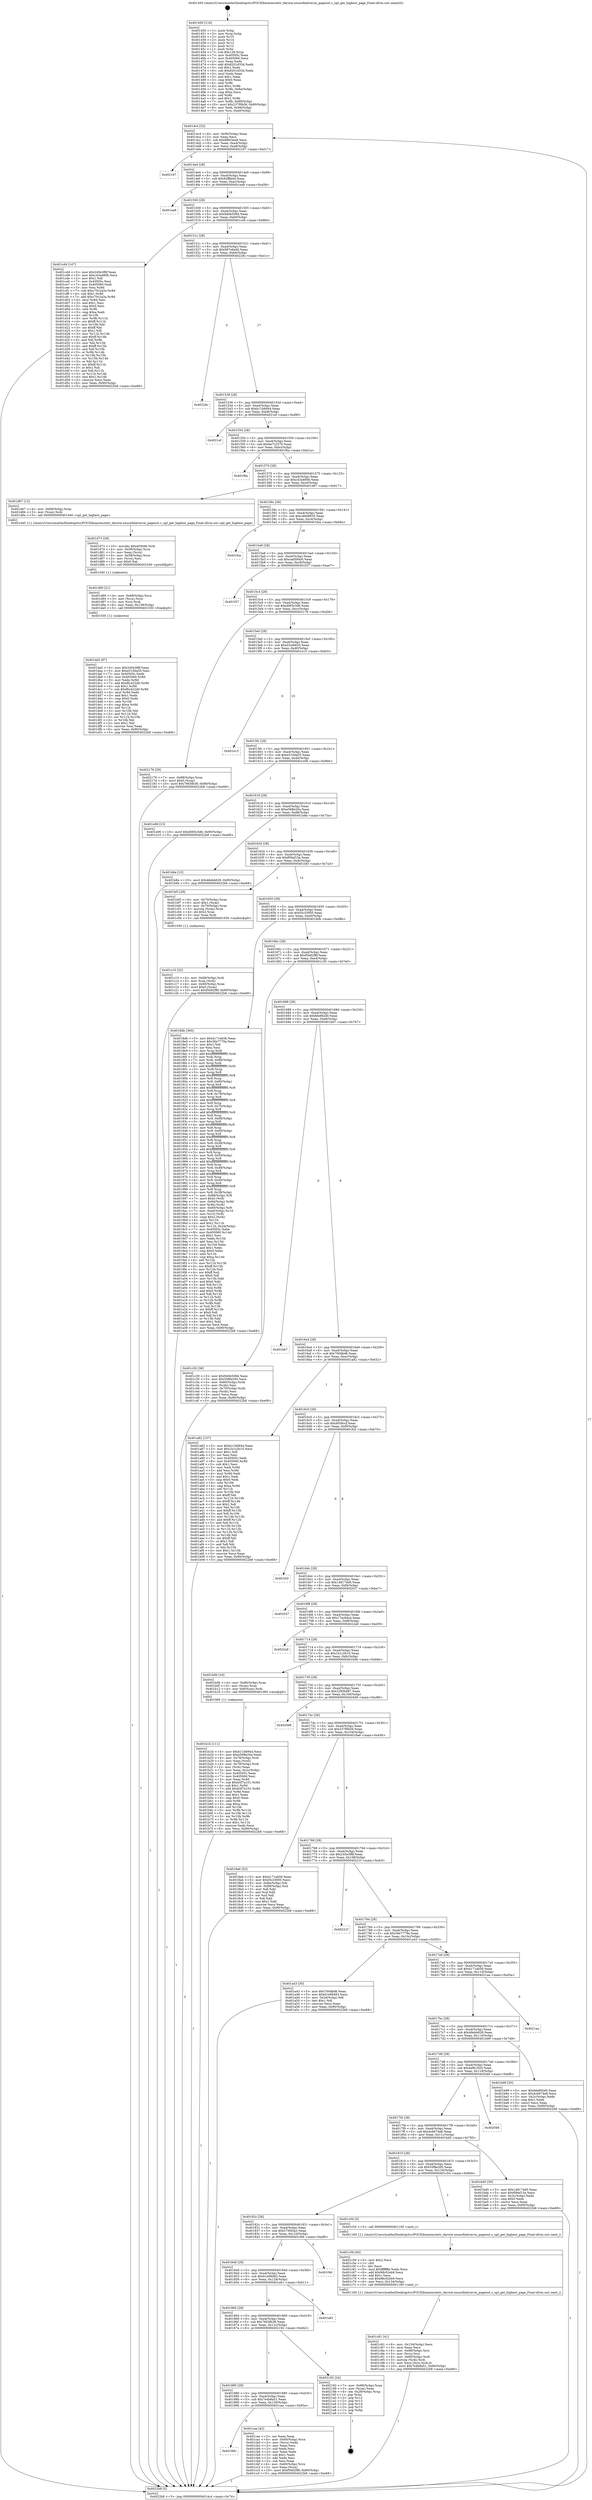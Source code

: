 digraph "0x401450" {
  label = "0x401450 (/mnt/c/Users/mathe/Desktop/tcc/POCII/binaries/extr_darwin-xnuosfmkvmvm_pageout.c_upl_get_highest_page_Final-ollvm.out::main(0))"
  labelloc = "t"
  node[shape=record]

  Entry [label="",width=0.3,height=0.3,shape=circle,fillcolor=black,style=filled]
  "0x4014c4" [label="{
     0x4014c4 [32]\l
     | [instrs]\l
     &nbsp;&nbsp;0x4014c4 \<+6\>: mov -0x90(%rbp),%eax\l
     &nbsp;&nbsp;0x4014ca \<+2\>: mov %eax,%ecx\l
     &nbsp;&nbsp;0x4014cc \<+6\>: sub $0x8f603ea8,%ecx\l
     &nbsp;&nbsp;0x4014d2 \<+6\>: mov %eax,-0xa4(%rbp)\l
     &nbsp;&nbsp;0x4014d8 \<+6\>: mov %ecx,-0xa8(%rbp)\l
     &nbsp;&nbsp;0x4014de \<+6\>: je 0000000000402167 \<main+0xd17\>\l
  }"]
  "0x402167" [label="{
     0x402167\l
  }", style=dashed]
  "0x4014e4" [label="{
     0x4014e4 [28]\l
     | [instrs]\l
     &nbsp;&nbsp;0x4014e4 \<+5\>: jmp 00000000004014e9 \<main+0x99\>\l
     &nbsp;&nbsp;0x4014e9 \<+6\>: mov -0xa4(%rbp),%eax\l
     &nbsp;&nbsp;0x4014ef \<+5\>: sub $0x92fffadd,%eax\l
     &nbsp;&nbsp;0x4014f4 \<+6\>: mov %eax,-0xac(%rbp)\l
     &nbsp;&nbsp;0x4014fa \<+6\>: je 0000000000401ea8 \<main+0xa58\>\l
  }"]
  Exit [label="",width=0.3,height=0.3,shape=circle,fillcolor=black,style=filled,peripheries=2]
  "0x401ea8" [label="{
     0x401ea8\l
  }", style=dashed]
  "0x401500" [label="{
     0x401500 [28]\l
     | [instrs]\l
     &nbsp;&nbsp;0x401500 \<+5\>: jmp 0000000000401505 \<main+0xb5\>\l
     &nbsp;&nbsp;0x401505 \<+6\>: mov -0xa4(%rbp),%eax\l
     &nbsp;&nbsp;0x40150b \<+5\>: sub $0x940b509d,%eax\l
     &nbsp;&nbsp;0x401510 \<+6\>: mov %eax,-0xb0(%rbp)\l
     &nbsp;&nbsp;0x401516 \<+6\>: je 0000000000401cd4 \<main+0x884\>\l
  }"]
  "0x401da5" [label="{
     0x401da5 [97]\l
     | [instrs]\l
     &nbsp;&nbsp;0x401da5 \<+5\>: mov $0x245e3f8f,%eax\l
     &nbsp;&nbsp;0x401daa \<+5\>: mov $0xe510da55,%esi\l
     &nbsp;&nbsp;0x401daf \<+7\>: mov 0x40505c,%edx\l
     &nbsp;&nbsp;0x401db6 \<+8\>: mov 0x405060,%r8d\l
     &nbsp;&nbsp;0x401dbe \<+3\>: mov %edx,%r9d\l
     &nbsp;&nbsp;0x401dc1 \<+7\>: add $0xf6c422d0,%r9d\l
     &nbsp;&nbsp;0x401dc8 \<+4\>: sub $0x1,%r9d\l
     &nbsp;&nbsp;0x401dcc \<+7\>: sub $0xf6c422d0,%r9d\l
     &nbsp;&nbsp;0x401dd3 \<+4\>: imul %r9d,%edx\l
     &nbsp;&nbsp;0x401dd7 \<+3\>: and $0x1,%edx\l
     &nbsp;&nbsp;0x401dda \<+3\>: cmp $0x0,%edx\l
     &nbsp;&nbsp;0x401ddd \<+4\>: sete %r10b\l
     &nbsp;&nbsp;0x401de1 \<+4\>: cmp $0xa,%r8d\l
     &nbsp;&nbsp;0x401de5 \<+4\>: setl %r11b\l
     &nbsp;&nbsp;0x401de9 \<+3\>: mov %r10b,%bl\l
     &nbsp;&nbsp;0x401dec \<+3\>: and %r11b,%bl\l
     &nbsp;&nbsp;0x401def \<+3\>: xor %r11b,%r10b\l
     &nbsp;&nbsp;0x401df2 \<+3\>: or %r10b,%bl\l
     &nbsp;&nbsp;0x401df5 \<+3\>: test $0x1,%bl\l
     &nbsp;&nbsp;0x401df8 \<+3\>: cmovne %esi,%eax\l
     &nbsp;&nbsp;0x401dfb \<+6\>: mov %eax,-0x90(%rbp)\l
     &nbsp;&nbsp;0x401e01 \<+5\>: jmp 00000000004022b8 \<main+0xe68\>\l
  }"]
  "0x401cd4" [label="{
     0x401cd4 [147]\l
     | [instrs]\l
     &nbsp;&nbsp;0x401cd4 \<+5\>: mov $0x245e3f8f,%eax\l
     &nbsp;&nbsp;0x401cd9 \<+5\>: mov $0xc43a480b,%ecx\l
     &nbsp;&nbsp;0x401cde \<+2\>: mov $0x1,%dl\l
     &nbsp;&nbsp;0x401ce0 \<+7\>: mov 0x40505c,%esi\l
     &nbsp;&nbsp;0x401ce7 \<+7\>: mov 0x405060,%edi\l
     &nbsp;&nbsp;0x401cee \<+3\>: mov %esi,%r8d\l
     &nbsp;&nbsp;0x401cf1 \<+7\>: sub $0xc70c2a3a,%r8d\l
     &nbsp;&nbsp;0x401cf8 \<+4\>: sub $0x1,%r8d\l
     &nbsp;&nbsp;0x401cfc \<+7\>: add $0xc70c2a3a,%r8d\l
     &nbsp;&nbsp;0x401d03 \<+4\>: imul %r8d,%esi\l
     &nbsp;&nbsp;0x401d07 \<+3\>: and $0x1,%esi\l
     &nbsp;&nbsp;0x401d0a \<+3\>: cmp $0x0,%esi\l
     &nbsp;&nbsp;0x401d0d \<+4\>: sete %r9b\l
     &nbsp;&nbsp;0x401d11 \<+3\>: cmp $0xa,%edi\l
     &nbsp;&nbsp;0x401d14 \<+4\>: setl %r10b\l
     &nbsp;&nbsp;0x401d18 \<+3\>: mov %r9b,%r11b\l
     &nbsp;&nbsp;0x401d1b \<+4\>: xor $0xff,%r11b\l
     &nbsp;&nbsp;0x401d1f \<+3\>: mov %r10b,%bl\l
     &nbsp;&nbsp;0x401d22 \<+3\>: xor $0xff,%bl\l
     &nbsp;&nbsp;0x401d25 \<+3\>: xor $0x1,%dl\l
     &nbsp;&nbsp;0x401d28 \<+3\>: mov %r11b,%r14b\l
     &nbsp;&nbsp;0x401d2b \<+4\>: and $0xff,%r14b\l
     &nbsp;&nbsp;0x401d2f \<+3\>: and %dl,%r9b\l
     &nbsp;&nbsp;0x401d32 \<+3\>: mov %bl,%r15b\l
     &nbsp;&nbsp;0x401d35 \<+4\>: and $0xff,%r15b\l
     &nbsp;&nbsp;0x401d39 \<+3\>: and %dl,%r10b\l
     &nbsp;&nbsp;0x401d3c \<+3\>: or %r9b,%r14b\l
     &nbsp;&nbsp;0x401d3f \<+3\>: or %r10b,%r15b\l
     &nbsp;&nbsp;0x401d42 \<+3\>: xor %r15b,%r14b\l
     &nbsp;&nbsp;0x401d45 \<+3\>: or %bl,%r11b\l
     &nbsp;&nbsp;0x401d48 \<+4\>: xor $0xff,%r11b\l
     &nbsp;&nbsp;0x401d4c \<+3\>: or $0x1,%dl\l
     &nbsp;&nbsp;0x401d4f \<+3\>: and %dl,%r11b\l
     &nbsp;&nbsp;0x401d52 \<+3\>: or %r11b,%r14b\l
     &nbsp;&nbsp;0x401d55 \<+4\>: test $0x1,%r14b\l
     &nbsp;&nbsp;0x401d59 \<+3\>: cmovne %ecx,%eax\l
     &nbsp;&nbsp;0x401d5c \<+6\>: mov %eax,-0x90(%rbp)\l
     &nbsp;&nbsp;0x401d62 \<+5\>: jmp 00000000004022b8 \<main+0xe68\>\l
  }"]
  "0x40151c" [label="{
     0x40151c [28]\l
     | [instrs]\l
     &nbsp;&nbsp;0x40151c \<+5\>: jmp 0000000000401521 \<main+0xd1\>\l
     &nbsp;&nbsp;0x401521 \<+6\>: mov -0xa4(%rbp),%eax\l
     &nbsp;&nbsp;0x401527 \<+5\>: sub $0x987e6a46,%eax\l
     &nbsp;&nbsp;0x40152c \<+6\>: mov %eax,-0xb4(%rbp)\l
     &nbsp;&nbsp;0x401532 \<+6\>: je 000000000040226c \<main+0xe1c\>\l
  }"]
  "0x401d90" [label="{
     0x401d90 [21]\l
     | [instrs]\l
     &nbsp;&nbsp;0x401d90 \<+4\>: mov -0x68(%rbp),%rcx\l
     &nbsp;&nbsp;0x401d94 \<+3\>: mov (%rcx),%rcx\l
     &nbsp;&nbsp;0x401d97 \<+3\>: mov %rcx,%rdi\l
     &nbsp;&nbsp;0x401d9a \<+6\>: mov %eax,-0x138(%rbp)\l
     &nbsp;&nbsp;0x401da0 \<+5\>: call 0000000000401030 \<free@plt\>\l
     | [calls]\l
     &nbsp;&nbsp;0x401030 \{1\} (unknown)\l
  }"]
  "0x40226c" [label="{
     0x40226c\l
  }", style=dashed]
  "0x401538" [label="{
     0x401538 [28]\l
     | [instrs]\l
     &nbsp;&nbsp;0x401538 \<+5\>: jmp 000000000040153d \<main+0xed\>\l
     &nbsp;&nbsp;0x40153d \<+6\>: mov -0xa4(%rbp),%eax\l
     &nbsp;&nbsp;0x401543 \<+5\>: sub $0xb11b6944,%eax\l
     &nbsp;&nbsp;0x401548 \<+6\>: mov %eax,-0xb8(%rbp)\l
     &nbsp;&nbsp;0x40154e \<+6\>: je 00000000004021ef \<main+0xd9f\>\l
  }"]
  "0x401d73" [label="{
     0x401d73 [29]\l
     | [instrs]\l
     &nbsp;&nbsp;0x401d73 \<+10\>: movabs $0x4030d6,%rdi\l
     &nbsp;&nbsp;0x401d7d \<+4\>: mov -0x58(%rbp),%rcx\l
     &nbsp;&nbsp;0x401d81 \<+2\>: mov %eax,(%rcx)\l
     &nbsp;&nbsp;0x401d83 \<+4\>: mov -0x58(%rbp),%rcx\l
     &nbsp;&nbsp;0x401d87 \<+2\>: mov (%rcx),%esi\l
     &nbsp;&nbsp;0x401d89 \<+2\>: mov $0x0,%al\l
     &nbsp;&nbsp;0x401d8b \<+5\>: call 0000000000401040 \<printf@plt\>\l
     | [calls]\l
     &nbsp;&nbsp;0x401040 \{1\} (unknown)\l
  }"]
  "0x4021ef" [label="{
     0x4021ef\l
  }", style=dashed]
  "0x401554" [label="{
     0x401554 [28]\l
     | [instrs]\l
     &nbsp;&nbsp;0x401554 \<+5\>: jmp 0000000000401559 \<main+0x109\>\l
     &nbsp;&nbsp;0x401559 \<+6\>: mov -0xa4(%rbp),%eax\l
     &nbsp;&nbsp;0x40155f \<+5\>: sub $0xbe7c2576,%eax\l
     &nbsp;&nbsp;0x401564 \<+6\>: mov %eax,-0xbc(%rbp)\l
     &nbsp;&nbsp;0x40156a \<+6\>: je 0000000000401f6a \<main+0xb1a\>\l
  }"]
  "0x40189c" [label="{
     0x40189c\l
  }", style=dashed]
  "0x401f6a" [label="{
     0x401f6a\l
  }", style=dashed]
  "0x401570" [label="{
     0x401570 [28]\l
     | [instrs]\l
     &nbsp;&nbsp;0x401570 \<+5\>: jmp 0000000000401575 \<main+0x125\>\l
     &nbsp;&nbsp;0x401575 \<+6\>: mov -0xa4(%rbp),%eax\l
     &nbsp;&nbsp;0x40157b \<+5\>: sub $0xc43a480b,%eax\l
     &nbsp;&nbsp;0x401580 \<+6\>: mov %eax,-0xc0(%rbp)\l
     &nbsp;&nbsp;0x401586 \<+6\>: je 0000000000401d67 \<main+0x917\>\l
  }"]
  "0x401caa" [label="{
     0x401caa [42]\l
     | [instrs]\l
     &nbsp;&nbsp;0x401caa \<+2\>: xor %eax,%eax\l
     &nbsp;&nbsp;0x401cac \<+4\>: mov -0x60(%rbp),%rcx\l
     &nbsp;&nbsp;0x401cb0 \<+2\>: mov (%rcx),%edx\l
     &nbsp;&nbsp;0x401cb2 \<+2\>: mov %eax,%esi\l
     &nbsp;&nbsp;0x401cb4 \<+2\>: sub %edx,%esi\l
     &nbsp;&nbsp;0x401cb6 \<+2\>: mov %eax,%edx\l
     &nbsp;&nbsp;0x401cb8 \<+3\>: sub $0x1,%edx\l
     &nbsp;&nbsp;0x401cbb \<+2\>: add %edx,%esi\l
     &nbsp;&nbsp;0x401cbd \<+2\>: sub %esi,%eax\l
     &nbsp;&nbsp;0x401cbf \<+4\>: mov -0x60(%rbp),%rcx\l
     &nbsp;&nbsp;0x401cc3 \<+2\>: mov %eax,(%rcx)\l
     &nbsp;&nbsp;0x401cc5 \<+10\>: movl $0xf5b82f8f,-0x90(%rbp)\l
     &nbsp;&nbsp;0x401ccf \<+5\>: jmp 00000000004022b8 \<main+0xe68\>\l
  }"]
  "0x401d67" [label="{
     0x401d67 [12]\l
     | [instrs]\l
     &nbsp;&nbsp;0x401d67 \<+4\>: mov -0x68(%rbp),%rax\l
     &nbsp;&nbsp;0x401d6b \<+3\>: mov (%rax),%rdi\l
     &nbsp;&nbsp;0x401d6e \<+5\>: call 0000000000401440 \<upl_get_highest_page\>\l
     | [calls]\l
     &nbsp;&nbsp;0x401440 \{1\} (/mnt/c/Users/mathe/Desktop/tcc/POCII/binaries/extr_darwin-xnuosfmkvmvm_pageout.c_upl_get_highest_page_Final-ollvm.out::upl_get_highest_page)\l
  }"]
  "0x40158c" [label="{
     0x40158c [28]\l
     | [instrs]\l
     &nbsp;&nbsp;0x40158c \<+5\>: jmp 0000000000401591 \<main+0x141\>\l
     &nbsp;&nbsp;0x401591 \<+6\>: mov -0xa4(%rbp),%eax\l
     &nbsp;&nbsp;0x401597 \<+5\>: sub $0xc4b08935,%eax\l
     &nbsp;&nbsp;0x40159c \<+6\>: mov %eax,-0xc4(%rbp)\l
     &nbsp;&nbsp;0x4015a2 \<+6\>: je 0000000000401fea \<main+0xb9a\>\l
  }"]
  "0x401880" [label="{
     0x401880 [28]\l
     | [instrs]\l
     &nbsp;&nbsp;0x401880 \<+5\>: jmp 0000000000401885 \<main+0x435\>\l
     &nbsp;&nbsp;0x401885 \<+6\>: mov -0xa4(%rbp),%eax\l
     &nbsp;&nbsp;0x40188b \<+5\>: sub $0x7e4b8a51,%eax\l
     &nbsp;&nbsp;0x401890 \<+6\>: mov %eax,-0x130(%rbp)\l
     &nbsp;&nbsp;0x401896 \<+6\>: je 0000000000401caa \<main+0x85a\>\l
  }"]
  "0x401fea" [label="{
     0x401fea\l
  }", style=dashed]
  "0x4015a8" [label="{
     0x4015a8 [28]\l
     | [instrs]\l
     &nbsp;&nbsp;0x4015a8 \<+5\>: jmp 00000000004015ad \<main+0x15d\>\l
     &nbsp;&nbsp;0x4015ad \<+6\>: mov -0xa4(%rbp),%eax\l
     &nbsp;&nbsp;0x4015b3 \<+5\>: sub $0xcad594c6,%eax\l
     &nbsp;&nbsp;0x4015b8 \<+6\>: mov %eax,-0xc8(%rbp)\l
     &nbsp;&nbsp;0x4015be \<+6\>: je 0000000000401f37 \<main+0xae7\>\l
  }"]
  "0x402192" [label="{
     0x402192 [24]\l
     | [instrs]\l
     &nbsp;&nbsp;0x402192 \<+7\>: mov -0x88(%rbp),%rax\l
     &nbsp;&nbsp;0x402199 \<+2\>: mov (%rax),%eax\l
     &nbsp;&nbsp;0x40219b \<+4\>: lea -0x28(%rbp),%rsp\l
     &nbsp;&nbsp;0x40219f \<+1\>: pop %rbx\l
     &nbsp;&nbsp;0x4021a0 \<+2\>: pop %r12\l
     &nbsp;&nbsp;0x4021a2 \<+2\>: pop %r13\l
     &nbsp;&nbsp;0x4021a4 \<+2\>: pop %r14\l
     &nbsp;&nbsp;0x4021a6 \<+2\>: pop %r15\l
     &nbsp;&nbsp;0x4021a8 \<+1\>: pop %rbp\l
     &nbsp;&nbsp;0x4021a9 \<+1\>: ret\l
  }"]
  "0x401f37" [label="{
     0x401f37\l
  }", style=dashed]
  "0x4015c4" [label="{
     0x4015c4 [28]\l
     | [instrs]\l
     &nbsp;&nbsp;0x4015c4 \<+5\>: jmp 00000000004015c9 \<main+0x179\>\l
     &nbsp;&nbsp;0x4015c9 \<+6\>: mov -0xa4(%rbp),%eax\l
     &nbsp;&nbsp;0x4015cf \<+5\>: sub $0xd065c3d6,%eax\l
     &nbsp;&nbsp;0x4015d4 \<+6\>: mov %eax,-0xcc(%rbp)\l
     &nbsp;&nbsp;0x4015da \<+6\>: je 0000000000402176 \<main+0xd26\>\l
  }"]
  "0x401864" [label="{
     0x401864 [28]\l
     | [instrs]\l
     &nbsp;&nbsp;0x401864 \<+5\>: jmp 0000000000401869 \<main+0x419\>\l
     &nbsp;&nbsp;0x401869 \<+6\>: mov -0xa4(%rbp),%eax\l
     &nbsp;&nbsp;0x40186f \<+5\>: sub $0x7663fb38,%eax\l
     &nbsp;&nbsp;0x401874 \<+6\>: mov %eax,-0x12c(%rbp)\l
     &nbsp;&nbsp;0x40187a \<+6\>: je 0000000000402192 \<main+0xd42\>\l
  }"]
  "0x402176" [label="{
     0x402176 [28]\l
     | [instrs]\l
     &nbsp;&nbsp;0x402176 \<+7\>: mov -0x88(%rbp),%rax\l
     &nbsp;&nbsp;0x40217d \<+6\>: movl $0x0,(%rax)\l
     &nbsp;&nbsp;0x402183 \<+10\>: movl $0x7663fb38,-0x90(%rbp)\l
     &nbsp;&nbsp;0x40218d \<+5\>: jmp 00000000004022b8 \<main+0xe68\>\l
  }"]
  "0x4015e0" [label="{
     0x4015e0 [28]\l
     | [instrs]\l
     &nbsp;&nbsp;0x4015e0 \<+5\>: jmp 00000000004015e5 \<main+0x195\>\l
     &nbsp;&nbsp;0x4015e5 \<+6\>: mov -0xa4(%rbp),%eax\l
     &nbsp;&nbsp;0x4015eb \<+5\>: sub $0xd3ceb620,%eax\l
     &nbsp;&nbsp;0x4015f0 \<+6\>: mov %eax,-0xd0(%rbp)\l
     &nbsp;&nbsp;0x4015f6 \<+6\>: je 0000000000401e15 \<main+0x9c5\>\l
  }"]
  "0x401a61" [label="{
     0x401a61\l
  }", style=dashed]
  "0x401e15" [label="{
     0x401e15\l
  }", style=dashed]
  "0x4015fc" [label="{
     0x4015fc [28]\l
     | [instrs]\l
     &nbsp;&nbsp;0x4015fc \<+5\>: jmp 0000000000401601 \<main+0x1b1\>\l
     &nbsp;&nbsp;0x401601 \<+6\>: mov -0xa4(%rbp),%eax\l
     &nbsp;&nbsp;0x401607 \<+5\>: sub $0xe510da55,%eax\l
     &nbsp;&nbsp;0x40160c \<+6\>: mov %eax,-0xd4(%rbp)\l
     &nbsp;&nbsp;0x401612 \<+6\>: je 0000000000401e06 \<main+0x9b6\>\l
  }"]
  "0x401848" [label="{
     0x401848 [28]\l
     | [instrs]\l
     &nbsp;&nbsp;0x401848 \<+5\>: jmp 000000000040184d \<main+0x3fd\>\l
     &nbsp;&nbsp;0x40184d \<+6\>: mov -0xa4(%rbp),%eax\l
     &nbsp;&nbsp;0x401853 \<+5\>: sub $0x61e98483,%eax\l
     &nbsp;&nbsp;0x401858 \<+6\>: mov %eax,-0x128(%rbp)\l
     &nbsp;&nbsp;0x40185e \<+6\>: je 0000000000401a61 \<main+0x611\>\l
  }"]
  "0x401e06" [label="{
     0x401e06 [15]\l
     | [instrs]\l
     &nbsp;&nbsp;0x401e06 \<+10\>: movl $0xd065c3d6,-0x90(%rbp)\l
     &nbsp;&nbsp;0x401e10 \<+5\>: jmp 00000000004022b8 \<main+0xe68\>\l
  }"]
  "0x401618" [label="{
     0x401618 [28]\l
     | [instrs]\l
     &nbsp;&nbsp;0x401618 \<+5\>: jmp 000000000040161d \<main+0x1cd\>\l
     &nbsp;&nbsp;0x40161d \<+6\>: mov -0xa4(%rbp),%eax\l
     &nbsp;&nbsp;0x401623 \<+5\>: sub $0xe568e20a,%eax\l
     &nbsp;&nbsp;0x401628 \<+6\>: mov %eax,-0xd8(%rbp)\l
     &nbsp;&nbsp;0x40162e \<+6\>: je 0000000000401b8a \<main+0x73a\>\l
  }"]
  "0x401f46" [label="{
     0x401f46\l
  }", style=dashed]
  "0x401b8a" [label="{
     0x401b8a [15]\l
     | [instrs]\l
     &nbsp;&nbsp;0x401b8a \<+10\>: movl $0x48ebb628,-0x90(%rbp)\l
     &nbsp;&nbsp;0x401b94 \<+5\>: jmp 00000000004022b8 \<main+0xe68\>\l
  }"]
  "0x401634" [label="{
     0x401634 [28]\l
     | [instrs]\l
     &nbsp;&nbsp;0x401634 \<+5\>: jmp 0000000000401639 \<main+0x1e9\>\l
     &nbsp;&nbsp;0x401639 \<+6\>: mov -0xa4(%rbp),%eax\l
     &nbsp;&nbsp;0x40163f \<+5\>: sub $0xf09af15a,%eax\l
     &nbsp;&nbsp;0x401644 \<+6\>: mov %eax,-0xdc(%rbp)\l
     &nbsp;&nbsp;0x40164a \<+6\>: je 0000000000401bf3 \<main+0x7a3\>\l
  }"]
  "0x401c81" [label="{
     0x401c81 [41]\l
     | [instrs]\l
     &nbsp;&nbsp;0x401c81 \<+6\>: mov -0x134(%rbp),%ecx\l
     &nbsp;&nbsp;0x401c87 \<+3\>: imul %eax,%ecx\l
     &nbsp;&nbsp;0x401c8a \<+4\>: mov -0x68(%rbp),%rsi\l
     &nbsp;&nbsp;0x401c8e \<+3\>: mov (%rsi),%rsi\l
     &nbsp;&nbsp;0x401c91 \<+4\>: mov -0x60(%rbp),%rdi\l
     &nbsp;&nbsp;0x401c95 \<+3\>: movslq (%rdi),%rdi\l
     &nbsp;&nbsp;0x401c98 \<+3\>: mov %ecx,(%rsi,%rdi,4)\l
     &nbsp;&nbsp;0x401c9b \<+10\>: movl $0x7e4b8a51,-0x90(%rbp)\l
     &nbsp;&nbsp;0x401ca5 \<+5\>: jmp 00000000004022b8 \<main+0xe68\>\l
  }"]
  "0x401bf3" [label="{
     0x401bf3 [29]\l
     | [instrs]\l
     &nbsp;&nbsp;0x401bf3 \<+4\>: mov -0x70(%rbp),%rax\l
     &nbsp;&nbsp;0x401bf7 \<+6\>: movl $0x1,(%rax)\l
     &nbsp;&nbsp;0x401bfd \<+4\>: mov -0x70(%rbp),%rax\l
     &nbsp;&nbsp;0x401c01 \<+3\>: movslq (%rax),%rax\l
     &nbsp;&nbsp;0x401c04 \<+4\>: shl $0x2,%rax\l
     &nbsp;&nbsp;0x401c08 \<+3\>: mov %rax,%rdi\l
     &nbsp;&nbsp;0x401c0b \<+5\>: call 0000000000401050 \<malloc@plt\>\l
     | [calls]\l
     &nbsp;&nbsp;0x401050 \{1\} (unknown)\l
  }"]
  "0x401650" [label="{
     0x401650 [28]\l
     | [instrs]\l
     &nbsp;&nbsp;0x401650 \<+5\>: jmp 0000000000401655 \<main+0x205\>\l
     &nbsp;&nbsp;0x401655 \<+6\>: mov -0xa4(%rbp),%eax\l
     &nbsp;&nbsp;0x40165b \<+5\>: sub $0xf3c33950,%eax\l
     &nbsp;&nbsp;0x401660 \<+6\>: mov %eax,-0xe0(%rbp)\l
     &nbsp;&nbsp;0x401666 \<+6\>: je 00000000004018db \<main+0x48b\>\l
  }"]
  "0x401c59" [label="{
     0x401c59 [40]\l
     | [instrs]\l
     &nbsp;&nbsp;0x401c59 \<+5\>: mov $0x2,%ecx\l
     &nbsp;&nbsp;0x401c5e \<+1\>: cltd\l
     &nbsp;&nbsp;0x401c5f \<+2\>: idiv %ecx\l
     &nbsp;&nbsp;0x401c61 \<+6\>: imul $0xfffffffe,%edx,%ecx\l
     &nbsp;&nbsp;0x401c67 \<+6\>: add $0x98c02eb9,%ecx\l
     &nbsp;&nbsp;0x401c6d \<+3\>: add $0x1,%ecx\l
     &nbsp;&nbsp;0x401c70 \<+6\>: sub $0x98c02eb9,%ecx\l
     &nbsp;&nbsp;0x401c76 \<+6\>: mov %ecx,-0x134(%rbp)\l
     &nbsp;&nbsp;0x401c7c \<+5\>: call 0000000000401160 \<next_i\>\l
     | [calls]\l
     &nbsp;&nbsp;0x401160 \{1\} (/mnt/c/Users/mathe/Desktop/tcc/POCII/binaries/extr_darwin-xnuosfmkvmvm_pageout.c_upl_get_highest_page_Final-ollvm.out::next_i)\l
  }"]
  "0x4018db" [label="{
     0x4018db [360]\l
     | [instrs]\l
     &nbsp;&nbsp;0x4018db \<+5\>: mov $0x4171eb56,%eax\l
     &nbsp;&nbsp;0x4018e0 \<+5\>: mov $0x36e7779a,%ecx\l
     &nbsp;&nbsp;0x4018e5 \<+2\>: mov $0x1,%dl\l
     &nbsp;&nbsp;0x4018e7 \<+2\>: xor %esi,%esi\l
     &nbsp;&nbsp;0x4018e9 \<+3\>: mov %rsp,%rdi\l
     &nbsp;&nbsp;0x4018ec \<+4\>: add $0xfffffffffffffff0,%rdi\l
     &nbsp;&nbsp;0x4018f0 \<+3\>: mov %rdi,%rsp\l
     &nbsp;&nbsp;0x4018f3 \<+7\>: mov %rdi,-0x88(%rbp)\l
     &nbsp;&nbsp;0x4018fa \<+3\>: mov %rsp,%rdi\l
     &nbsp;&nbsp;0x4018fd \<+4\>: add $0xfffffffffffffff0,%rdi\l
     &nbsp;&nbsp;0x401901 \<+3\>: mov %rdi,%rsp\l
     &nbsp;&nbsp;0x401904 \<+3\>: mov %rsp,%r8\l
     &nbsp;&nbsp;0x401907 \<+4\>: add $0xfffffffffffffff0,%r8\l
     &nbsp;&nbsp;0x40190b \<+3\>: mov %r8,%rsp\l
     &nbsp;&nbsp;0x40190e \<+4\>: mov %r8,-0x80(%rbp)\l
     &nbsp;&nbsp;0x401912 \<+3\>: mov %rsp,%r8\l
     &nbsp;&nbsp;0x401915 \<+4\>: add $0xfffffffffffffff0,%r8\l
     &nbsp;&nbsp;0x401919 \<+3\>: mov %r8,%rsp\l
     &nbsp;&nbsp;0x40191c \<+4\>: mov %r8,-0x78(%rbp)\l
     &nbsp;&nbsp;0x401920 \<+3\>: mov %rsp,%r8\l
     &nbsp;&nbsp;0x401923 \<+4\>: add $0xfffffffffffffff0,%r8\l
     &nbsp;&nbsp;0x401927 \<+3\>: mov %r8,%rsp\l
     &nbsp;&nbsp;0x40192a \<+4\>: mov %r8,-0x70(%rbp)\l
     &nbsp;&nbsp;0x40192e \<+3\>: mov %rsp,%r8\l
     &nbsp;&nbsp;0x401931 \<+4\>: add $0xfffffffffffffff0,%r8\l
     &nbsp;&nbsp;0x401935 \<+3\>: mov %r8,%rsp\l
     &nbsp;&nbsp;0x401938 \<+4\>: mov %r8,-0x68(%rbp)\l
     &nbsp;&nbsp;0x40193c \<+3\>: mov %rsp,%r8\l
     &nbsp;&nbsp;0x40193f \<+4\>: add $0xfffffffffffffff0,%r8\l
     &nbsp;&nbsp;0x401943 \<+3\>: mov %r8,%rsp\l
     &nbsp;&nbsp;0x401946 \<+4\>: mov %r8,-0x60(%rbp)\l
     &nbsp;&nbsp;0x40194a \<+3\>: mov %rsp,%r8\l
     &nbsp;&nbsp;0x40194d \<+4\>: add $0xfffffffffffffff0,%r8\l
     &nbsp;&nbsp;0x401951 \<+3\>: mov %r8,%rsp\l
     &nbsp;&nbsp;0x401954 \<+4\>: mov %r8,-0x58(%rbp)\l
     &nbsp;&nbsp;0x401958 \<+3\>: mov %rsp,%r8\l
     &nbsp;&nbsp;0x40195b \<+4\>: add $0xfffffffffffffff0,%r8\l
     &nbsp;&nbsp;0x40195f \<+3\>: mov %r8,%rsp\l
     &nbsp;&nbsp;0x401962 \<+4\>: mov %r8,-0x50(%rbp)\l
     &nbsp;&nbsp;0x401966 \<+3\>: mov %rsp,%r8\l
     &nbsp;&nbsp;0x401969 \<+4\>: add $0xfffffffffffffff0,%r8\l
     &nbsp;&nbsp;0x40196d \<+3\>: mov %r8,%rsp\l
     &nbsp;&nbsp;0x401970 \<+4\>: mov %r8,-0x48(%rbp)\l
     &nbsp;&nbsp;0x401974 \<+3\>: mov %rsp,%r8\l
     &nbsp;&nbsp;0x401977 \<+4\>: add $0xfffffffffffffff0,%r8\l
     &nbsp;&nbsp;0x40197b \<+3\>: mov %r8,%rsp\l
     &nbsp;&nbsp;0x40197e \<+4\>: mov %r8,-0x40(%rbp)\l
     &nbsp;&nbsp;0x401982 \<+3\>: mov %rsp,%r8\l
     &nbsp;&nbsp;0x401985 \<+4\>: add $0xfffffffffffffff0,%r8\l
     &nbsp;&nbsp;0x401989 \<+3\>: mov %r8,%rsp\l
     &nbsp;&nbsp;0x40198c \<+4\>: mov %r8,-0x38(%rbp)\l
     &nbsp;&nbsp;0x401990 \<+7\>: mov -0x88(%rbp),%r8\l
     &nbsp;&nbsp;0x401997 \<+7\>: movl $0x0,(%r8)\l
     &nbsp;&nbsp;0x40199e \<+7\>: mov -0x94(%rbp),%r9d\l
     &nbsp;&nbsp;0x4019a5 \<+3\>: mov %r9d,(%rdi)\l
     &nbsp;&nbsp;0x4019a8 \<+4\>: mov -0x80(%rbp),%r8\l
     &nbsp;&nbsp;0x4019ac \<+7\>: mov -0xa0(%rbp),%r10\l
     &nbsp;&nbsp;0x4019b3 \<+3\>: mov %r10,(%r8)\l
     &nbsp;&nbsp;0x4019b6 \<+3\>: cmpl $0x2,(%rdi)\l
     &nbsp;&nbsp;0x4019b9 \<+4\>: setne %r11b\l
     &nbsp;&nbsp;0x4019bd \<+4\>: and $0x1,%r11b\l
     &nbsp;&nbsp;0x4019c1 \<+4\>: mov %r11b,-0x2d(%rbp)\l
     &nbsp;&nbsp;0x4019c5 \<+7\>: mov 0x40505c,%ebx\l
     &nbsp;&nbsp;0x4019cc \<+8\>: mov 0x405060,%r14d\l
     &nbsp;&nbsp;0x4019d4 \<+3\>: sub $0x1,%esi\l
     &nbsp;&nbsp;0x4019d7 \<+3\>: mov %ebx,%r15d\l
     &nbsp;&nbsp;0x4019da \<+3\>: add %esi,%r15d\l
     &nbsp;&nbsp;0x4019dd \<+4\>: imul %r15d,%ebx\l
     &nbsp;&nbsp;0x4019e1 \<+3\>: and $0x1,%ebx\l
     &nbsp;&nbsp;0x4019e4 \<+3\>: cmp $0x0,%ebx\l
     &nbsp;&nbsp;0x4019e7 \<+4\>: sete %r11b\l
     &nbsp;&nbsp;0x4019eb \<+4\>: cmp $0xa,%r14d\l
     &nbsp;&nbsp;0x4019ef \<+4\>: setl %r12b\l
     &nbsp;&nbsp;0x4019f3 \<+3\>: mov %r11b,%r13b\l
     &nbsp;&nbsp;0x4019f6 \<+4\>: xor $0xff,%r13b\l
     &nbsp;&nbsp;0x4019fa \<+3\>: mov %r12b,%sil\l
     &nbsp;&nbsp;0x4019fd \<+4\>: xor $0xff,%sil\l
     &nbsp;&nbsp;0x401a01 \<+3\>: xor $0x0,%dl\l
     &nbsp;&nbsp;0x401a04 \<+3\>: mov %r13b,%dil\l
     &nbsp;&nbsp;0x401a07 \<+4\>: and $0x0,%dil\l
     &nbsp;&nbsp;0x401a0b \<+3\>: and %dl,%r11b\l
     &nbsp;&nbsp;0x401a0e \<+3\>: mov %sil,%r8b\l
     &nbsp;&nbsp;0x401a11 \<+4\>: and $0x0,%r8b\l
     &nbsp;&nbsp;0x401a15 \<+3\>: and %dl,%r12b\l
     &nbsp;&nbsp;0x401a18 \<+3\>: or %r11b,%dil\l
     &nbsp;&nbsp;0x401a1b \<+3\>: or %r12b,%r8b\l
     &nbsp;&nbsp;0x401a1e \<+3\>: xor %r8b,%dil\l
     &nbsp;&nbsp;0x401a21 \<+3\>: or %sil,%r13b\l
     &nbsp;&nbsp;0x401a24 \<+4\>: xor $0xff,%r13b\l
     &nbsp;&nbsp;0x401a28 \<+3\>: or $0x0,%dl\l
     &nbsp;&nbsp;0x401a2b \<+3\>: and %dl,%r13b\l
     &nbsp;&nbsp;0x401a2e \<+3\>: or %r13b,%dil\l
     &nbsp;&nbsp;0x401a31 \<+4\>: test $0x1,%dil\l
     &nbsp;&nbsp;0x401a35 \<+3\>: cmovne %ecx,%eax\l
     &nbsp;&nbsp;0x401a38 \<+6\>: mov %eax,-0x90(%rbp)\l
     &nbsp;&nbsp;0x401a3e \<+5\>: jmp 00000000004022b8 \<main+0xe68\>\l
  }"]
  "0x40166c" [label="{
     0x40166c [28]\l
     | [instrs]\l
     &nbsp;&nbsp;0x40166c \<+5\>: jmp 0000000000401671 \<main+0x221\>\l
     &nbsp;&nbsp;0x401671 \<+6\>: mov -0xa4(%rbp),%eax\l
     &nbsp;&nbsp;0x401677 \<+5\>: sub $0xf5b82f8f,%eax\l
     &nbsp;&nbsp;0x40167c \<+6\>: mov %eax,-0xe4(%rbp)\l
     &nbsp;&nbsp;0x401682 \<+6\>: je 0000000000401c30 \<main+0x7e0\>\l
  }"]
  "0x40182c" [label="{
     0x40182c [28]\l
     | [instrs]\l
     &nbsp;&nbsp;0x40182c \<+5\>: jmp 0000000000401831 \<main+0x3e1\>\l
     &nbsp;&nbsp;0x401831 \<+6\>: mov -0xa4(%rbp),%eax\l
     &nbsp;&nbsp;0x401837 \<+5\>: sub $0x575f45a3,%eax\l
     &nbsp;&nbsp;0x40183c \<+6\>: mov %eax,-0x124(%rbp)\l
     &nbsp;&nbsp;0x401842 \<+6\>: je 0000000000401f46 \<main+0xaf6\>\l
  }"]
  "0x401c30" [label="{
     0x401c30 [36]\l
     | [instrs]\l
     &nbsp;&nbsp;0x401c30 \<+5\>: mov $0x940b509d,%eax\l
     &nbsp;&nbsp;0x401c35 \<+5\>: mov $0x55f8e200,%ecx\l
     &nbsp;&nbsp;0x401c3a \<+4\>: mov -0x60(%rbp),%rdx\l
     &nbsp;&nbsp;0x401c3e \<+2\>: mov (%rdx),%esi\l
     &nbsp;&nbsp;0x401c40 \<+4\>: mov -0x70(%rbp),%rdx\l
     &nbsp;&nbsp;0x401c44 \<+2\>: cmp (%rdx),%esi\l
     &nbsp;&nbsp;0x401c46 \<+3\>: cmovl %ecx,%eax\l
     &nbsp;&nbsp;0x401c49 \<+6\>: mov %eax,-0x90(%rbp)\l
     &nbsp;&nbsp;0x401c4f \<+5\>: jmp 00000000004022b8 \<main+0xe68\>\l
  }"]
  "0x401688" [label="{
     0x401688 [28]\l
     | [instrs]\l
     &nbsp;&nbsp;0x401688 \<+5\>: jmp 000000000040168d \<main+0x23d\>\l
     &nbsp;&nbsp;0x40168d \<+6\>: mov -0xa4(%rbp),%eax\l
     &nbsp;&nbsp;0x401693 \<+5\>: sub $0xfeb892d0,%eax\l
     &nbsp;&nbsp;0x401698 \<+6\>: mov %eax,-0xe8(%rbp)\l
     &nbsp;&nbsp;0x40169e \<+6\>: je 0000000000401bb7 \<main+0x767\>\l
  }"]
  "0x401c54" [label="{
     0x401c54 [5]\l
     | [instrs]\l
     &nbsp;&nbsp;0x401c54 \<+5\>: call 0000000000401160 \<next_i\>\l
     | [calls]\l
     &nbsp;&nbsp;0x401160 \{1\} (/mnt/c/Users/mathe/Desktop/tcc/POCII/binaries/extr_darwin-xnuosfmkvmvm_pageout.c_upl_get_highest_page_Final-ollvm.out::next_i)\l
  }"]
  "0x401bb7" [label="{
     0x401bb7\l
  }", style=dashed]
  "0x4016a4" [label="{
     0x4016a4 [28]\l
     | [instrs]\l
     &nbsp;&nbsp;0x4016a4 \<+5\>: jmp 00000000004016a9 \<main+0x259\>\l
     &nbsp;&nbsp;0x4016a9 \<+6\>: mov -0xa4(%rbp),%eax\l
     &nbsp;&nbsp;0x4016af \<+5\>: sub $0x700dbd6,%eax\l
     &nbsp;&nbsp;0x4016b4 \<+6\>: mov %eax,-0xec(%rbp)\l
     &nbsp;&nbsp;0x4016ba \<+6\>: je 0000000000401a82 \<main+0x632\>\l
  }"]
  "0x401c10" [label="{
     0x401c10 [32]\l
     | [instrs]\l
     &nbsp;&nbsp;0x401c10 \<+4\>: mov -0x68(%rbp),%rdi\l
     &nbsp;&nbsp;0x401c14 \<+3\>: mov %rax,(%rdi)\l
     &nbsp;&nbsp;0x401c17 \<+4\>: mov -0x60(%rbp),%rax\l
     &nbsp;&nbsp;0x401c1b \<+6\>: movl $0x0,(%rax)\l
     &nbsp;&nbsp;0x401c21 \<+10\>: movl $0xf5b82f8f,-0x90(%rbp)\l
     &nbsp;&nbsp;0x401c2b \<+5\>: jmp 00000000004022b8 \<main+0xe68\>\l
  }"]
  "0x401a82" [label="{
     0x401a82 [137]\l
     | [instrs]\l
     &nbsp;&nbsp;0x401a82 \<+5\>: mov $0xb11b6944,%eax\l
     &nbsp;&nbsp;0x401a87 \<+5\>: mov $0x1b1c2b10,%ecx\l
     &nbsp;&nbsp;0x401a8c \<+2\>: mov $0x1,%dl\l
     &nbsp;&nbsp;0x401a8e \<+2\>: xor %esi,%esi\l
     &nbsp;&nbsp;0x401a90 \<+7\>: mov 0x40505c,%edi\l
     &nbsp;&nbsp;0x401a97 \<+8\>: mov 0x405060,%r8d\l
     &nbsp;&nbsp;0x401a9f \<+3\>: sub $0x1,%esi\l
     &nbsp;&nbsp;0x401aa2 \<+3\>: mov %edi,%r9d\l
     &nbsp;&nbsp;0x401aa5 \<+3\>: add %esi,%r9d\l
     &nbsp;&nbsp;0x401aa8 \<+4\>: imul %r9d,%edi\l
     &nbsp;&nbsp;0x401aac \<+3\>: and $0x1,%edi\l
     &nbsp;&nbsp;0x401aaf \<+3\>: cmp $0x0,%edi\l
     &nbsp;&nbsp;0x401ab2 \<+4\>: sete %r10b\l
     &nbsp;&nbsp;0x401ab6 \<+4\>: cmp $0xa,%r8d\l
     &nbsp;&nbsp;0x401aba \<+4\>: setl %r11b\l
     &nbsp;&nbsp;0x401abe \<+3\>: mov %r10b,%bl\l
     &nbsp;&nbsp;0x401ac1 \<+3\>: xor $0xff,%bl\l
     &nbsp;&nbsp;0x401ac4 \<+3\>: mov %r11b,%r14b\l
     &nbsp;&nbsp;0x401ac7 \<+4\>: xor $0xff,%r14b\l
     &nbsp;&nbsp;0x401acb \<+3\>: xor $0x1,%dl\l
     &nbsp;&nbsp;0x401ace \<+3\>: mov %bl,%r15b\l
     &nbsp;&nbsp;0x401ad1 \<+4\>: and $0xff,%r15b\l
     &nbsp;&nbsp;0x401ad5 \<+3\>: and %dl,%r10b\l
     &nbsp;&nbsp;0x401ad8 \<+3\>: mov %r14b,%r12b\l
     &nbsp;&nbsp;0x401adb \<+4\>: and $0xff,%r12b\l
     &nbsp;&nbsp;0x401adf \<+3\>: and %dl,%r11b\l
     &nbsp;&nbsp;0x401ae2 \<+3\>: or %r10b,%r15b\l
     &nbsp;&nbsp;0x401ae5 \<+3\>: or %r11b,%r12b\l
     &nbsp;&nbsp;0x401ae8 \<+3\>: xor %r12b,%r15b\l
     &nbsp;&nbsp;0x401aeb \<+3\>: or %r14b,%bl\l
     &nbsp;&nbsp;0x401aee \<+3\>: xor $0xff,%bl\l
     &nbsp;&nbsp;0x401af1 \<+3\>: or $0x1,%dl\l
     &nbsp;&nbsp;0x401af4 \<+2\>: and %dl,%bl\l
     &nbsp;&nbsp;0x401af6 \<+3\>: or %bl,%r15b\l
     &nbsp;&nbsp;0x401af9 \<+4\>: test $0x1,%r15b\l
     &nbsp;&nbsp;0x401afd \<+3\>: cmovne %ecx,%eax\l
     &nbsp;&nbsp;0x401b00 \<+6\>: mov %eax,-0x90(%rbp)\l
     &nbsp;&nbsp;0x401b06 \<+5\>: jmp 00000000004022b8 \<main+0xe68\>\l
  }"]
  "0x4016c0" [label="{
     0x4016c0 [28]\l
     | [instrs]\l
     &nbsp;&nbsp;0x4016c0 \<+5\>: jmp 00000000004016c5 \<main+0x275\>\l
     &nbsp;&nbsp;0x4016c5 \<+6\>: mov -0xa4(%rbp),%eax\l
     &nbsp;&nbsp;0x4016cb \<+5\>: sub $0xd058ccf,%eax\l
     &nbsp;&nbsp;0x4016d0 \<+6\>: mov %eax,-0xf0(%rbp)\l
     &nbsp;&nbsp;0x4016d6 \<+6\>: je 0000000000401fc0 \<main+0xb70\>\l
  }"]
  "0x401810" [label="{
     0x401810 [28]\l
     | [instrs]\l
     &nbsp;&nbsp;0x401810 \<+5\>: jmp 0000000000401815 \<main+0x3c5\>\l
     &nbsp;&nbsp;0x401815 \<+6\>: mov -0xa4(%rbp),%eax\l
     &nbsp;&nbsp;0x40181b \<+5\>: sub $0x55f8e200,%eax\l
     &nbsp;&nbsp;0x401820 \<+6\>: mov %eax,-0x120(%rbp)\l
     &nbsp;&nbsp;0x401826 \<+6\>: je 0000000000401c54 \<main+0x804\>\l
  }"]
  "0x401fc0" [label="{
     0x401fc0\l
  }", style=dashed]
  "0x4016dc" [label="{
     0x4016dc [28]\l
     | [instrs]\l
     &nbsp;&nbsp;0x4016dc \<+5\>: jmp 00000000004016e1 \<main+0x291\>\l
     &nbsp;&nbsp;0x4016e1 \<+6\>: mov -0xa4(%rbp),%eax\l
     &nbsp;&nbsp;0x4016e7 \<+5\>: sub $0x148174d0,%eax\l
     &nbsp;&nbsp;0x4016ec \<+6\>: mov %eax,-0xf4(%rbp)\l
     &nbsp;&nbsp;0x4016f2 \<+6\>: je 0000000000402037 \<main+0xbe7\>\l
  }"]
  "0x401bd5" [label="{
     0x401bd5 [30]\l
     | [instrs]\l
     &nbsp;&nbsp;0x401bd5 \<+5\>: mov $0x148174d0,%eax\l
     &nbsp;&nbsp;0x401bda \<+5\>: mov $0xf09af15a,%ecx\l
     &nbsp;&nbsp;0x401bdf \<+3\>: mov -0x2c(%rbp),%edx\l
     &nbsp;&nbsp;0x401be2 \<+3\>: cmp $0x0,%edx\l
     &nbsp;&nbsp;0x401be5 \<+3\>: cmove %ecx,%eax\l
     &nbsp;&nbsp;0x401be8 \<+6\>: mov %eax,-0x90(%rbp)\l
     &nbsp;&nbsp;0x401bee \<+5\>: jmp 00000000004022b8 \<main+0xe68\>\l
  }"]
  "0x402037" [label="{
     0x402037\l
  }", style=dashed]
  "0x4016f8" [label="{
     0x4016f8 [28]\l
     | [instrs]\l
     &nbsp;&nbsp;0x4016f8 \<+5\>: jmp 00000000004016fd \<main+0x2ad\>\l
     &nbsp;&nbsp;0x4016fd \<+6\>: mov -0xa4(%rbp),%eax\l
     &nbsp;&nbsp;0x401703 \<+5\>: sub $0x17ac94a4,%eax\l
     &nbsp;&nbsp;0x401708 \<+6\>: mov %eax,-0xf8(%rbp)\l
     &nbsp;&nbsp;0x40170e \<+6\>: je 00000000004022a9 \<main+0xe59\>\l
  }"]
  "0x4017f4" [label="{
     0x4017f4 [28]\l
     | [instrs]\l
     &nbsp;&nbsp;0x4017f4 \<+5\>: jmp 00000000004017f9 \<main+0x3a9\>\l
     &nbsp;&nbsp;0x4017f9 \<+6\>: mov -0xa4(%rbp),%eax\l
     &nbsp;&nbsp;0x4017ff \<+5\>: sub $0x4cb674e8,%eax\l
     &nbsp;&nbsp;0x401804 \<+6\>: mov %eax,-0x11c(%rbp)\l
     &nbsp;&nbsp;0x40180a \<+6\>: je 0000000000401bd5 \<main+0x785\>\l
  }"]
  "0x4022a9" [label="{
     0x4022a9\l
  }", style=dashed]
  "0x401714" [label="{
     0x401714 [28]\l
     | [instrs]\l
     &nbsp;&nbsp;0x401714 \<+5\>: jmp 0000000000401719 \<main+0x2c9\>\l
     &nbsp;&nbsp;0x401719 \<+6\>: mov -0xa4(%rbp),%eax\l
     &nbsp;&nbsp;0x40171f \<+5\>: sub $0x1b1c2b10,%eax\l
     &nbsp;&nbsp;0x401724 \<+6\>: mov %eax,-0xfc(%rbp)\l
     &nbsp;&nbsp;0x40172a \<+6\>: je 0000000000401b0b \<main+0x6bb\>\l
  }"]
  "0x402046" [label="{
     0x402046\l
  }", style=dashed]
  "0x401b0b" [label="{
     0x401b0b [16]\l
     | [instrs]\l
     &nbsp;&nbsp;0x401b0b \<+4\>: mov -0x80(%rbp),%rax\l
     &nbsp;&nbsp;0x401b0f \<+3\>: mov (%rax),%rax\l
     &nbsp;&nbsp;0x401b12 \<+4\>: mov 0x8(%rax),%rdi\l
     &nbsp;&nbsp;0x401b16 \<+5\>: call 0000000000401060 \<atoi@plt\>\l
     | [calls]\l
     &nbsp;&nbsp;0x401060 \{1\} (unknown)\l
  }"]
  "0x401730" [label="{
     0x401730 [28]\l
     | [instrs]\l
     &nbsp;&nbsp;0x401730 \<+5\>: jmp 0000000000401735 \<main+0x2e5\>\l
     &nbsp;&nbsp;0x401735 \<+6\>: mov -0xa4(%rbp),%eax\l
     &nbsp;&nbsp;0x40173b \<+5\>: sub $0x2295b497,%eax\l
     &nbsp;&nbsp;0x401740 \<+6\>: mov %eax,-0x100(%rbp)\l
     &nbsp;&nbsp;0x401746 \<+6\>: je 00000000004020d9 \<main+0xc89\>\l
  }"]
  "0x4017d8" [label="{
     0x4017d8 [28]\l
     | [instrs]\l
     &nbsp;&nbsp;0x4017d8 \<+5\>: jmp 00000000004017dd \<main+0x38d\>\l
     &nbsp;&nbsp;0x4017dd \<+6\>: mov -0xa4(%rbp),%eax\l
     &nbsp;&nbsp;0x4017e3 \<+5\>: sub $0x4af61920,%eax\l
     &nbsp;&nbsp;0x4017e8 \<+6\>: mov %eax,-0x118(%rbp)\l
     &nbsp;&nbsp;0x4017ee \<+6\>: je 0000000000402046 \<main+0xbf6\>\l
  }"]
  "0x4020d9" [label="{
     0x4020d9\l
  }", style=dashed]
  "0x40174c" [label="{
     0x40174c [28]\l
     | [instrs]\l
     &nbsp;&nbsp;0x40174c \<+5\>: jmp 0000000000401751 \<main+0x301\>\l
     &nbsp;&nbsp;0x401751 \<+6\>: mov -0xa4(%rbp),%eax\l
     &nbsp;&nbsp;0x401757 \<+5\>: sub $0x237f0b56,%eax\l
     &nbsp;&nbsp;0x40175c \<+6\>: mov %eax,-0x104(%rbp)\l
     &nbsp;&nbsp;0x401762 \<+6\>: je 00000000004018a6 \<main+0x456\>\l
  }"]
  "0x401b99" [label="{
     0x401b99 [30]\l
     | [instrs]\l
     &nbsp;&nbsp;0x401b99 \<+5\>: mov $0xfeb892d0,%eax\l
     &nbsp;&nbsp;0x401b9e \<+5\>: mov $0x4cb674e8,%ecx\l
     &nbsp;&nbsp;0x401ba3 \<+3\>: mov -0x2c(%rbp),%edx\l
     &nbsp;&nbsp;0x401ba6 \<+3\>: cmp $0x1,%edx\l
     &nbsp;&nbsp;0x401ba9 \<+3\>: cmovl %ecx,%eax\l
     &nbsp;&nbsp;0x401bac \<+6\>: mov %eax,-0x90(%rbp)\l
     &nbsp;&nbsp;0x401bb2 \<+5\>: jmp 00000000004022b8 \<main+0xe68\>\l
  }"]
  "0x4018a6" [label="{
     0x4018a6 [53]\l
     | [instrs]\l
     &nbsp;&nbsp;0x4018a6 \<+5\>: mov $0x4171eb56,%eax\l
     &nbsp;&nbsp;0x4018ab \<+5\>: mov $0xf3c33950,%ecx\l
     &nbsp;&nbsp;0x4018b0 \<+6\>: mov -0x8a(%rbp),%dl\l
     &nbsp;&nbsp;0x4018b6 \<+7\>: mov -0x89(%rbp),%sil\l
     &nbsp;&nbsp;0x4018bd \<+3\>: mov %dl,%dil\l
     &nbsp;&nbsp;0x4018c0 \<+3\>: and %sil,%dil\l
     &nbsp;&nbsp;0x4018c3 \<+3\>: xor %sil,%dl\l
     &nbsp;&nbsp;0x4018c6 \<+3\>: or %dl,%dil\l
     &nbsp;&nbsp;0x4018c9 \<+4\>: test $0x1,%dil\l
     &nbsp;&nbsp;0x4018cd \<+3\>: cmovne %ecx,%eax\l
     &nbsp;&nbsp;0x4018d0 \<+6\>: mov %eax,-0x90(%rbp)\l
     &nbsp;&nbsp;0x4018d6 \<+5\>: jmp 00000000004022b8 \<main+0xe68\>\l
  }"]
  "0x401768" [label="{
     0x401768 [28]\l
     | [instrs]\l
     &nbsp;&nbsp;0x401768 \<+5\>: jmp 000000000040176d \<main+0x31d\>\l
     &nbsp;&nbsp;0x40176d \<+6\>: mov -0xa4(%rbp),%eax\l
     &nbsp;&nbsp;0x401773 \<+5\>: sub $0x245e3f8f,%eax\l
     &nbsp;&nbsp;0x401778 \<+6\>: mov %eax,-0x108(%rbp)\l
     &nbsp;&nbsp;0x40177e \<+6\>: je 000000000040221f \<main+0xdcf\>\l
  }"]
  "0x4022b8" [label="{
     0x4022b8 [5]\l
     | [instrs]\l
     &nbsp;&nbsp;0x4022b8 \<+5\>: jmp 00000000004014c4 \<main+0x74\>\l
  }"]
  "0x401450" [label="{
     0x401450 [116]\l
     | [instrs]\l
     &nbsp;&nbsp;0x401450 \<+1\>: push %rbp\l
     &nbsp;&nbsp;0x401451 \<+3\>: mov %rsp,%rbp\l
     &nbsp;&nbsp;0x401454 \<+2\>: push %r15\l
     &nbsp;&nbsp;0x401456 \<+2\>: push %r14\l
     &nbsp;&nbsp;0x401458 \<+2\>: push %r13\l
     &nbsp;&nbsp;0x40145a \<+2\>: push %r12\l
     &nbsp;&nbsp;0x40145c \<+1\>: push %rbx\l
     &nbsp;&nbsp;0x40145d \<+7\>: sub $0x128,%rsp\l
     &nbsp;&nbsp;0x401464 \<+7\>: mov 0x40505c,%eax\l
     &nbsp;&nbsp;0x40146b \<+7\>: mov 0x405060,%ecx\l
     &nbsp;&nbsp;0x401472 \<+2\>: mov %eax,%edx\l
     &nbsp;&nbsp;0x401474 \<+6\>: add $0x8201d33d,%edx\l
     &nbsp;&nbsp;0x40147a \<+3\>: sub $0x1,%edx\l
     &nbsp;&nbsp;0x40147d \<+6\>: sub $0x8201d33d,%edx\l
     &nbsp;&nbsp;0x401483 \<+3\>: imul %edx,%eax\l
     &nbsp;&nbsp;0x401486 \<+3\>: and $0x1,%eax\l
     &nbsp;&nbsp;0x401489 \<+3\>: cmp $0x0,%eax\l
     &nbsp;&nbsp;0x40148c \<+4\>: sete %r8b\l
     &nbsp;&nbsp;0x401490 \<+4\>: and $0x1,%r8b\l
     &nbsp;&nbsp;0x401494 \<+7\>: mov %r8b,-0x8a(%rbp)\l
     &nbsp;&nbsp;0x40149b \<+3\>: cmp $0xa,%ecx\l
     &nbsp;&nbsp;0x40149e \<+4\>: setl %r8b\l
     &nbsp;&nbsp;0x4014a2 \<+4\>: and $0x1,%r8b\l
     &nbsp;&nbsp;0x4014a6 \<+7\>: mov %r8b,-0x89(%rbp)\l
     &nbsp;&nbsp;0x4014ad \<+10\>: movl $0x237f0b56,-0x90(%rbp)\l
     &nbsp;&nbsp;0x4014b7 \<+6\>: mov %edi,-0x94(%rbp)\l
     &nbsp;&nbsp;0x4014bd \<+7\>: mov %rsi,-0xa0(%rbp)\l
  }"]
  "0x4017bc" [label="{
     0x4017bc [28]\l
     | [instrs]\l
     &nbsp;&nbsp;0x4017bc \<+5\>: jmp 00000000004017c1 \<main+0x371\>\l
     &nbsp;&nbsp;0x4017c1 \<+6\>: mov -0xa4(%rbp),%eax\l
     &nbsp;&nbsp;0x4017c7 \<+5\>: sub $0x48ebb628,%eax\l
     &nbsp;&nbsp;0x4017cc \<+6\>: mov %eax,-0x114(%rbp)\l
     &nbsp;&nbsp;0x4017d2 \<+6\>: je 0000000000401b99 \<main+0x749\>\l
  }"]
  "0x4021aa" [label="{
     0x4021aa\l
  }", style=dashed]
  "0x40221f" [label="{
     0x40221f\l
  }", style=dashed]
  "0x401784" [label="{
     0x401784 [28]\l
     | [instrs]\l
     &nbsp;&nbsp;0x401784 \<+5\>: jmp 0000000000401789 \<main+0x339\>\l
     &nbsp;&nbsp;0x401789 \<+6\>: mov -0xa4(%rbp),%eax\l
     &nbsp;&nbsp;0x40178f \<+5\>: sub $0x36e7779a,%eax\l
     &nbsp;&nbsp;0x401794 \<+6\>: mov %eax,-0x10c(%rbp)\l
     &nbsp;&nbsp;0x40179a \<+6\>: je 0000000000401a43 \<main+0x5f3\>\l
  }"]
  "0x401b1b" [label="{
     0x401b1b [111]\l
     | [instrs]\l
     &nbsp;&nbsp;0x401b1b \<+5\>: mov $0xb11b6944,%ecx\l
     &nbsp;&nbsp;0x401b20 \<+5\>: mov $0xe568e20a,%edx\l
     &nbsp;&nbsp;0x401b25 \<+4\>: mov -0x78(%rbp),%rdi\l
     &nbsp;&nbsp;0x401b29 \<+2\>: mov %eax,(%rdi)\l
     &nbsp;&nbsp;0x401b2b \<+4\>: mov -0x78(%rbp),%rdi\l
     &nbsp;&nbsp;0x401b2f \<+2\>: mov (%rdi),%eax\l
     &nbsp;&nbsp;0x401b31 \<+3\>: mov %eax,-0x2c(%rbp)\l
     &nbsp;&nbsp;0x401b34 \<+7\>: mov 0x40505c,%eax\l
     &nbsp;&nbsp;0x401b3b \<+7\>: mov 0x405060,%esi\l
     &nbsp;&nbsp;0x401b42 \<+3\>: mov %eax,%r8d\l
     &nbsp;&nbsp;0x401b45 \<+7\>: sub $0xb5f7a101,%r8d\l
     &nbsp;&nbsp;0x401b4c \<+4\>: sub $0x1,%r8d\l
     &nbsp;&nbsp;0x401b50 \<+7\>: add $0xb5f7a101,%r8d\l
     &nbsp;&nbsp;0x401b57 \<+4\>: imul %r8d,%eax\l
     &nbsp;&nbsp;0x401b5b \<+3\>: and $0x1,%eax\l
     &nbsp;&nbsp;0x401b5e \<+3\>: cmp $0x0,%eax\l
     &nbsp;&nbsp;0x401b61 \<+4\>: sete %r9b\l
     &nbsp;&nbsp;0x401b65 \<+3\>: cmp $0xa,%esi\l
     &nbsp;&nbsp;0x401b68 \<+4\>: setl %r10b\l
     &nbsp;&nbsp;0x401b6c \<+3\>: mov %r9b,%r11b\l
     &nbsp;&nbsp;0x401b6f \<+3\>: and %r10b,%r11b\l
     &nbsp;&nbsp;0x401b72 \<+3\>: xor %r10b,%r9b\l
     &nbsp;&nbsp;0x401b75 \<+3\>: or %r9b,%r11b\l
     &nbsp;&nbsp;0x401b78 \<+4\>: test $0x1,%r11b\l
     &nbsp;&nbsp;0x401b7c \<+3\>: cmovne %edx,%ecx\l
     &nbsp;&nbsp;0x401b7f \<+6\>: mov %ecx,-0x90(%rbp)\l
     &nbsp;&nbsp;0x401b85 \<+5\>: jmp 00000000004022b8 \<main+0xe68\>\l
  }"]
  "0x401a43" [label="{
     0x401a43 [30]\l
     | [instrs]\l
     &nbsp;&nbsp;0x401a43 \<+5\>: mov $0x700dbd6,%eax\l
     &nbsp;&nbsp;0x401a48 \<+5\>: mov $0x61e98483,%ecx\l
     &nbsp;&nbsp;0x401a4d \<+3\>: mov -0x2d(%rbp),%dl\l
     &nbsp;&nbsp;0x401a50 \<+3\>: test $0x1,%dl\l
     &nbsp;&nbsp;0x401a53 \<+3\>: cmovne %ecx,%eax\l
     &nbsp;&nbsp;0x401a56 \<+6\>: mov %eax,-0x90(%rbp)\l
     &nbsp;&nbsp;0x401a5c \<+5\>: jmp 00000000004022b8 \<main+0xe68\>\l
  }"]
  "0x4017a0" [label="{
     0x4017a0 [28]\l
     | [instrs]\l
     &nbsp;&nbsp;0x4017a0 \<+5\>: jmp 00000000004017a5 \<main+0x355\>\l
     &nbsp;&nbsp;0x4017a5 \<+6\>: mov -0xa4(%rbp),%eax\l
     &nbsp;&nbsp;0x4017ab \<+5\>: sub $0x4171eb56,%eax\l
     &nbsp;&nbsp;0x4017b0 \<+6\>: mov %eax,-0x110(%rbp)\l
     &nbsp;&nbsp;0x4017b6 \<+6\>: je 00000000004021aa \<main+0xd5a\>\l
  }"]
  Entry -> "0x401450" [label=" 1"]
  "0x4014c4" -> "0x402167" [label=" 0"]
  "0x4014c4" -> "0x4014e4" [label=" 18"]
  "0x402192" -> Exit [label=" 1"]
  "0x4014e4" -> "0x401ea8" [label=" 0"]
  "0x4014e4" -> "0x401500" [label=" 18"]
  "0x402176" -> "0x4022b8" [label=" 1"]
  "0x401500" -> "0x401cd4" [label=" 1"]
  "0x401500" -> "0x40151c" [label=" 17"]
  "0x401e06" -> "0x4022b8" [label=" 1"]
  "0x40151c" -> "0x40226c" [label=" 0"]
  "0x40151c" -> "0x401538" [label=" 17"]
  "0x401da5" -> "0x4022b8" [label=" 1"]
  "0x401538" -> "0x4021ef" [label=" 0"]
  "0x401538" -> "0x401554" [label=" 17"]
  "0x401d90" -> "0x401da5" [label=" 1"]
  "0x401554" -> "0x401f6a" [label=" 0"]
  "0x401554" -> "0x401570" [label=" 17"]
  "0x401d73" -> "0x401d90" [label=" 1"]
  "0x401570" -> "0x401d67" [label=" 1"]
  "0x401570" -> "0x40158c" [label=" 16"]
  "0x401d67" -> "0x401d73" [label=" 1"]
  "0x40158c" -> "0x401fea" [label=" 0"]
  "0x40158c" -> "0x4015a8" [label=" 16"]
  "0x401caa" -> "0x4022b8" [label=" 1"]
  "0x4015a8" -> "0x401f37" [label=" 0"]
  "0x4015a8" -> "0x4015c4" [label=" 16"]
  "0x401880" -> "0x40189c" [label=" 0"]
  "0x4015c4" -> "0x402176" [label=" 1"]
  "0x4015c4" -> "0x4015e0" [label=" 15"]
  "0x401cd4" -> "0x4022b8" [label=" 1"]
  "0x4015e0" -> "0x401e15" [label=" 0"]
  "0x4015e0" -> "0x4015fc" [label=" 15"]
  "0x401864" -> "0x401880" [label=" 1"]
  "0x4015fc" -> "0x401e06" [label=" 1"]
  "0x4015fc" -> "0x401618" [label=" 14"]
  "0x401880" -> "0x401caa" [label=" 1"]
  "0x401618" -> "0x401b8a" [label=" 1"]
  "0x401618" -> "0x401634" [label=" 13"]
  "0x401848" -> "0x401864" [label=" 2"]
  "0x401634" -> "0x401bf3" [label=" 1"]
  "0x401634" -> "0x401650" [label=" 12"]
  "0x401864" -> "0x402192" [label=" 1"]
  "0x401650" -> "0x4018db" [label=" 1"]
  "0x401650" -> "0x40166c" [label=" 11"]
  "0x40182c" -> "0x401848" [label=" 2"]
  "0x40166c" -> "0x401c30" [label=" 2"]
  "0x40166c" -> "0x401688" [label=" 9"]
  "0x40182c" -> "0x401f46" [label=" 0"]
  "0x401688" -> "0x401bb7" [label=" 0"]
  "0x401688" -> "0x4016a4" [label=" 9"]
  "0x401848" -> "0x401a61" [label=" 0"]
  "0x4016a4" -> "0x401a82" [label=" 1"]
  "0x4016a4" -> "0x4016c0" [label=" 8"]
  "0x401c59" -> "0x401c81" [label=" 1"]
  "0x4016c0" -> "0x401fc0" [label=" 0"]
  "0x4016c0" -> "0x4016dc" [label=" 8"]
  "0x401c54" -> "0x401c59" [label=" 1"]
  "0x4016dc" -> "0x402037" [label=" 0"]
  "0x4016dc" -> "0x4016f8" [label=" 8"]
  "0x401810" -> "0x40182c" [label=" 2"]
  "0x4016f8" -> "0x4022a9" [label=" 0"]
  "0x4016f8" -> "0x401714" [label=" 8"]
  "0x401c81" -> "0x4022b8" [label=" 1"]
  "0x401714" -> "0x401b0b" [label=" 1"]
  "0x401714" -> "0x401730" [label=" 7"]
  "0x401c30" -> "0x4022b8" [label=" 2"]
  "0x401730" -> "0x4020d9" [label=" 0"]
  "0x401730" -> "0x40174c" [label=" 7"]
  "0x401bf3" -> "0x401c10" [label=" 1"]
  "0x40174c" -> "0x4018a6" [label=" 1"]
  "0x40174c" -> "0x401768" [label=" 6"]
  "0x4018a6" -> "0x4022b8" [label=" 1"]
  "0x401450" -> "0x4014c4" [label=" 1"]
  "0x4022b8" -> "0x4014c4" [label=" 17"]
  "0x401bd5" -> "0x4022b8" [label=" 1"]
  "0x4018db" -> "0x4022b8" [label=" 1"]
  "0x4017f4" -> "0x401bd5" [label=" 1"]
  "0x401768" -> "0x40221f" [label=" 0"]
  "0x401768" -> "0x401784" [label=" 6"]
  "0x401810" -> "0x401c54" [label=" 1"]
  "0x401784" -> "0x401a43" [label=" 1"]
  "0x401784" -> "0x4017a0" [label=" 5"]
  "0x401a43" -> "0x4022b8" [label=" 1"]
  "0x401a82" -> "0x4022b8" [label=" 1"]
  "0x401b0b" -> "0x401b1b" [label=" 1"]
  "0x401b1b" -> "0x4022b8" [label=" 1"]
  "0x401b8a" -> "0x4022b8" [label=" 1"]
  "0x4017d8" -> "0x4017f4" [label=" 4"]
  "0x4017a0" -> "0x4021aa" [label=" 0"]
  "0x4017a0" -> "0x4017bc" [label=" 5"]
  "0x4017f4" -> "0x401810" [label=" 3"]
  "0x4017bc" -> "0x401b99" [label=" 1"]
  "0x4017bc" -> "0x4017d8" [label=" 4"]
  "0x401b99" -> "0x4022b8" [label=" 1"]
  "0x401c10" -> "0x4022b8" [label=" 1"]
  "0x4017d8" -> "0x402046" [label=" 0"]
}

